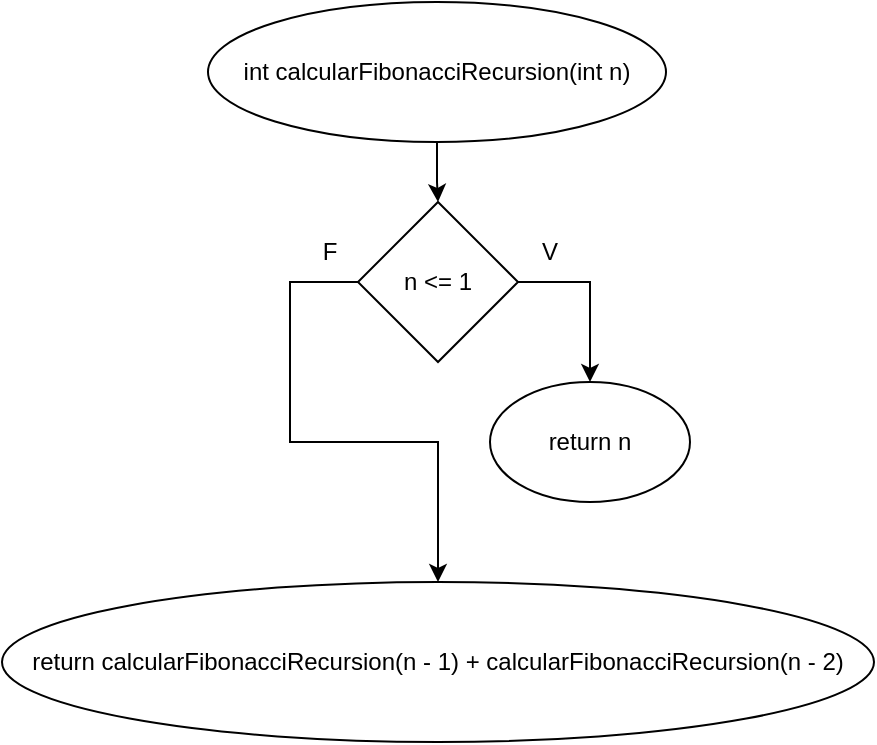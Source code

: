 <mxfile version="21.7.5" type="device">
  <diagram name="Página-1" id="qbURYlXZeZJNLAL3W9JK">
    <mxGraphModel dx="1195" dy="668" grid="1" gridSize="10" guides="1" tooltips="1" connect="1" arrows="1" fold="1" page="1" pageScale="1" pageWidth="827" pageHeight="1169" math="0" shadow="0">
      <root>
        <mxCell id="0" />
        <mxCell id="1" parent="0" />
        <mxCell id="t-wgTpeH0HqDWkriodTE-95" style="edgeStyle=orthogonalEdgeStyle;rounded=0;orthogonalLoop=1;jettySize=auto;html=1;entryX=0.5;entryY=0;entryDx=0;entryDy=0;" edge="1" parent="1" source="t-wgTpeH0HqDWkriodTE-1" target="t-wgTpeH0HqDWkriodTE-91">
          <mxGeometry relative="1" as="geometry" />
        </mxCell>
        <mxCell id="t-wgTpeH0HqDWkriodTE-1" value="int calcularFibonacciRecursion(int n)" style="ellipse;whiteSpace=wrap;html=1;" vertex="1" parent="1">
          <mxGeometry x="299" y="20" width="229" height="70" as="geometry" />
        </mxCell>
        <mxCell id="t-wgTpeH0HqDWkriodTE-86" value="return calcularFibonacciRecursion(n - 1) + calcularFibonacciRecursion(n - 2)" style="ellipse;whiteSpace=wrap;html=1;" vertex="1" parent="1">
          <mxGeometry x="196" y="310" width="436" height="80" as="geometry" />
        </mxCell>
        <mxCell id="t-wgTpeH0HqDWkriodTE-93" style="edgeStyle=orthogonalEdgeStyle;rounded=0;orthogonalLoop=1;jettySize=auto;html=1;entryX=0.5;entryY=0;entryDx=0;entryDy=0;" edge="1" parent="1" source="t-wgTpeH0HqDWkriodTE-91" target="t-wgTpeH0HqDWkriodTE-86">
          <mxGeometry relative="1" as="geometry">
            <Array as="points">
              <mxPoint x="340" y="160" />
              <mxPoint x="340" y="240" />
              <mxPoint x="414" y="240" />
            </Array>
          </mxGeometry>
        </mxCell>
        <mxCell id="t-wgTpeH0HqDWkriodTE-94" style="edgeStyle=orthogonalEdgeStyle;rounded=0;orthogonalLoop=1;jettySize=auto;html=1;entryX=0.5;entryY=0;entryDx=0;entryDy=0;" edge="1" parent="1" source="t-wgTpeH0HqDWkriodTE-91" target="t-wgTpeH0HqDWkriodTE-92">
          <mxGeometry relative="1" as="geometry">
            <Array as="points">
              <mxPoint x="490" y="160" />
            </Array>
          </mxGeometry>
        </mxCell>
        <mxCell id="t-wgTpeH0HqDWkriodTE-91" value="n &amp;lt;= 1" style="rhombus;whiteSpace=wrap;html=1;" vertex="1" parent="1">
          <mxGeometry x="374" y="120" width="80" height="80" as="geometry" />
        </mxCell>
        <mxCell id="t-wgTpeH0HqDWkriodTE-92" value="return n" style="ellipse;whiteSpace=wrap;html=1;" vertex="1" parent="1">
          <mxGeometry x="440" y="210" width="100" height="60" as="geometry" />
        </mxCell>
        <mxCell id="t-wgTpeH0HqDWkriodTE-96" value="V" style="text;html=1;strokeColor=none;fillColor=none;align=center;verticalAlign=middle;whiteSpace=wrap;rounded=0;" vertex="1" parent="1">
          <mxGeometry x="440" y="130" width="60" height="30" as="geometry" />
        </mxCell>
        <mxCell id="t-wgTpeH0HqDWkriodTE-97" value="F" style="text;html=1;strokeColor=none;fillColor=none;align=center;verticalAlign=middle;whiteSpace=wrap;rounded=0;" vertex="1" parent="1">
          <mxGeometry x="330" y="130" width="60" height="30" as="geometry" />
        </mxCell>
      </root>
    </mxGraphModel>
  </diagram>
</mxfile>
